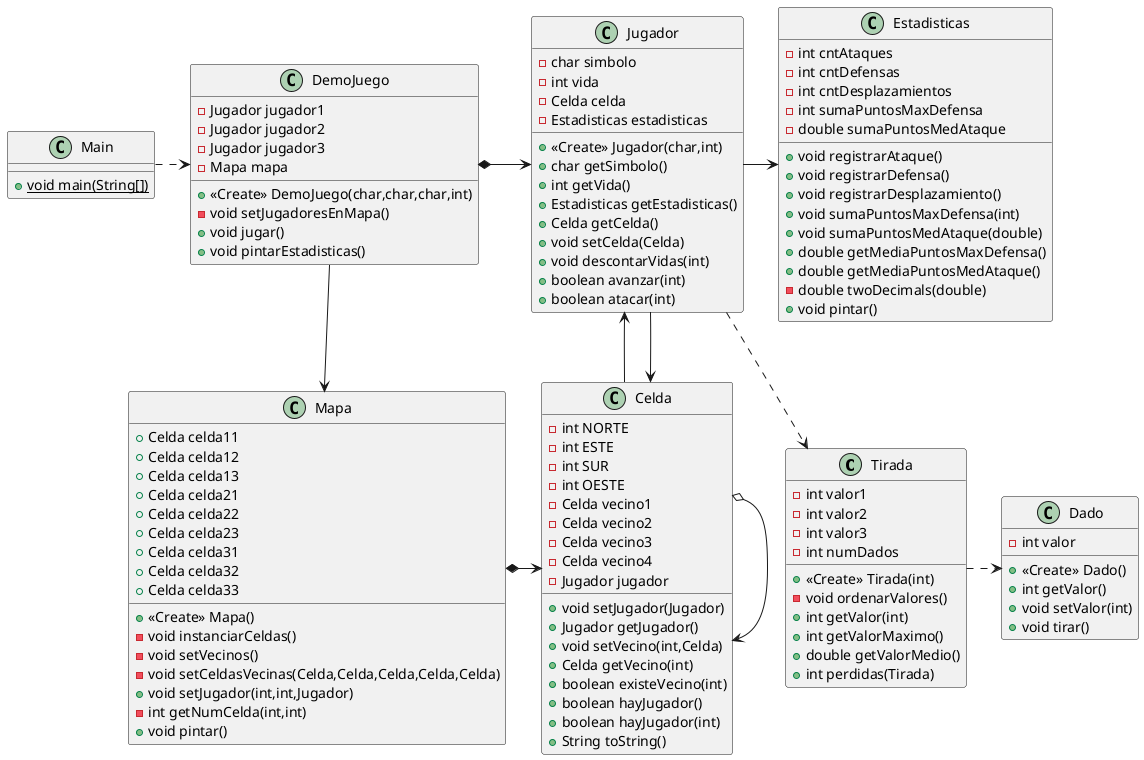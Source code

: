 @startuml
class Tirada {
- int valor1
- int valor2
- int valor3
- int numDados
+ <<Create>> Tirada(int)
- void ordenarValores()
+ int getValor(int)
+ int getValorMaximo()
+ double getValorMedio()
+ int perdidas(Tirada)
}
class Dado {
- int valor
+ <<Create>> Dado()
+ int getValor()
+ void setValor(int)
+ void tirar()
}
class DemoJuego {
- Jugador jugador1
- Jugador jugador2
- Jugador jugador3
- Mapa mapa
+ <<Create>> DemoJuego(char,char,char,int)
- void setJugadoresEnMapa()
+ void jugar()
+ void pintarEstadisticas()
}
class Main {
+ {static} void main(String[])
}
class Celda {
- int NORTE
- int ESTE
- int SUR
- int OESTE
- Celda vecino1
- Celda vecino2
- Celda vecino3
- Celda vecino4
- Jugador jugador
+ void setJugador(Jugador)
+ Jugador getJugador()
+ void setVecino(int,Celda)
+ Celda getVecino(int)
+ boolean existeVecino(int)
+ boolean hayJugador()
+ boolean hayJugador(int)
+ String toString()
}
class Mapa {
+ Celda celda11
+ Celda celda12
+ Celda celda13
+ Celda celda21
+ Celda celda22
+ Celda celda23
+ Celda celda31
+ Celda celda32
+ Celda celda33
+ <<Create>> Mapa()
- void instanciarCeldas()
- void setVecinos()
- void setCeldasVecinas(Celda,Celda,Celda,Celda,Celda)
+ void setJugador(int,int,Jugador)
- int getNumCelda(int,int)
+ void pintar()
}
class Estadisticas {
- int cntAtaques
- int cntDefensas
- int cntDesplazamientos
- int sumaPuntosMaxDefensa
- double sumaPuntosMedAtaque
+ void registrarAtaque()
+ void registrarDefensa()
+ void registrarDesplazamiento()
+ void sumaPuntosMaxDefensa(int)
+ void sumaPuntosMedAtaque(double)
+ double getMediaPuntosMaxDefensa()
+ double getMediaPuntosMedAtaque()
- double twoDecimals(double)
+ void pintar()
}
class Jugador {
- char simbolo
- int vida
- Celda celda
- Estadisticas estadisticas
+ <<Create>> Jugador(char,int)
+ char getSimbolo()
+ int getVida()
+ Estadisticas getEstadisticas()
+ Celda getCelda()
+ void setCelda(Celda)
+ void descontarVidas(int)
+ boolean avanzar(int)
+ boolean atacar(int)
}
Main .right.> DemoJuego
DemoJuego *-> Jugador
DemoJuego --> Mapa
Mapa *-> Celda
Celda o-> Celda
Celda -up-> Jugador
Jugador -right-> Estadisticas
Jugador ..> Tirada
Jugador --> Celda
Tirada .right.> Dado
@enduml